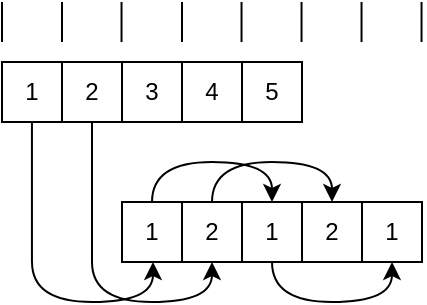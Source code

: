<mxfile version="22.1.16" type="device">
  <diagram name="Page-1" id="C7c-Z3E6zewC6qDkVF10">
    <mxGraphModel dx="478" dy="319" grid="1" gridSize="10" guides="1" tooltips="1" connect="1" arrows="1" fold="1" page="1" pageScale="1" pageWidth="500" pageHeight="170" math="0" shadow="0">
      <root>
        <mxCell id="0" />
        <mxCell id="1" parent="0" />
        <mxCell id="sYgT5iB3EFdrMdeRl_4N-12" style="rounded=0;orthogonalLoop=1;jettySize=auto;html=1;entryX=0.5;entryY=1;entryDx=0;entryDy=0;edgeStyle=orthogonalEdgeStyle;curved=1;" edge="1" parent="1">
          <mxGeometry relative="1" as="geometry">
            <mxPoint x="160" y="140" as="sourcePoint" />
            <mxPoint x="220.5" y="140" as="targetPoint" />
            <Array as="points">
              <mxPoint x="160" y="160" />
              <mxPoint x="221" y="160" />
            </Array>
          </mxGeometry>
        </mxCell>
        <mxCell id="sYgT5iB3EFdrMdeRl_4N-1" value="1" style="rounded=0;whiteSpace=wrap;html=1;" vertex="1" parent="1">
          <mxGeometry x="145" y="40" width="30" height="30" as="geometry" />
        </mxCell>
        <mxCell id="sYgT5iB3EFdrMdeRl_4N-11" style="edgeStyle=orthogonalEdgeStyle;rounded=0;orthogonalLoop=1;jettySize=auto;html=1;entryX=0.5;entryY=1;entryDx=0;entryDy=0;curved=1;" edge="1" parent="1" target="sYgT5iB3EFdrMdeRl_4N-7">
          <mxGeometry relative="1" as="geometry">
            <mxPoint x="190" y="140" as="sourcePoint" />
            <Array as="points">
              <mxPoint x="190" y="160" />
              <mxPoint x="250" y="160" />
            </Array>
          </mxGeometry>
        </mxCell>
        <mxCell id="sYgT5iB3EFdrMdeRl_4N-2" value="2" style="rounded=0;whiteSpace=wrap;html=1;" vertex="1" parent="1">
          <mxGeometry x="175" y="40" width="30" height="30" as="geometry" />
        </mxCell>
        <mxCell id="sYgT5iB3EFdrMdeRl_4N-3" value="3" style="rounded=0;whiteSpace=wrap;html=1;" vertex="1" parent="1">
          <mxGeometry x="205" y="40" width="30" height="30" as="geometry" />
        </mxCell>
        <mxCell id="sYgT5iB3EFdrMdeRl_4N-4" value="4" style="rounded=0;whiteSpace=wrap;html=1;" vertex="1" parent="1">
          <mxGeometry x="235" y="40" width="30" height="30" as="geometry" />
        </mxCell>
        <mxCell id="sYgT5iB3EFdrMdeRl_4N-5" value="5" style="rounded=0;whiteSpace=wrap;html=1;" vertex="1" parent="1">
          <mxGeometry x="265" y="40" width="30" height="30" as="geometry" />
        </mxCell>
        <mxCell id="sYgT5iB3EFdrMdeRl_4N-14" style="edgeStyle=orthogonalEdgeStyle;rounded=0;orthogonalLoop=1;jettySize=auto;html=1;exitX=0.5;exitY=0;exitDx=0;exitDy=0;entryX=0.5;entryY=0;entryDx=0;entryDy=0;curved=1;" edge="1" parent="1" source="sYgT5iB3EFdrMdeRl_4N-6" target="sYgT5iB3EFdrMdeRl_4N-8">
          <mxGeometry relative="1" as="geometry" />
        </mxCell>
        <mxCell id="sYgT5iB3EFdrMdeRl_4N-6" value="1" style="rounded=0;whiteSpace=wrap;html=1;" vertex="1" parent="1">
          <mxGeometry x="205" y="110" width="30" height="30" as="geometry" />
        </mxCell>
        <mxCell id="sYgT5iB3EFdrMdeRl_4N-15" style="edgeStyle=orthogonalEdgeStyle;rounded=0;orthogonalLoop=1;jettySize=auto;html=1;exitX=0.5;exitY=0;exitDx=0;exitDy=0;entryX=0.5;entryY=0;entryDx=0;entryDy=0;curved=1;" edge="1" parent="1" source="sYgT5iB3EFdrMdeRl_4N-7" target="sYgT5iB3EFdrMdeRl_4N-9">
          <mxGeometry relative="1" as="geometry" />
        </mxCell>
        <mxCell id="sYgT5iB3EFdrMdeRl_4N-7" value="2" style="rounded=0;whiteSpace=wrap;html=1;" vertex="1" parent="1">
          <mxGeometry x="235" y="110" width="30" height="30" as="geometry" />
        </mxCell>
        <mxCell id="sYgT5iB3EFdrMdeRl_4N-16" style="edgeStyle=orthogonalEdgeStyle;rounded=0;orthogonalLoop=1;jettySize=auto;html=1;exitX=0.5;exitY=1;exitDx=0;exitDy=0;entryX=0.5;entryY=1;entryDx=0;entryDy=0;curved=1;" edge="1" parent="1" source="sYgT5iB3EFdrMdeRl_4N-8" target="sYgT5iB3EFdrMdeRl_4N-10">
          <mxGeometry relative="1" as="geometry" />
        </mxCell>
        <mxCell id="sYgT5iB3EFdrMdeRl_4N-8" value="1" style="rounded=0;whiteSpace=wrap;html=1;" vertex="1" parent="1">
          <mxGeometry x="265" y="110" width="30" height="30" as="geometry" />
        </mxCell>
        <mxCell id="sYgT5iB3EFdrMdeRl_4N-9" value="2" style="rounded=0;whiteSpace=wrap;html=1;" vertex="1" parent="1">
          <mxGeometry x="295" y="110" width="30" height="30" as="geometry" />
        </mxCell>
        <mxCell id="sYgT5iB3EFdrMdeRl_4N-10" value="1" style="rounded=0;whiteSpace=wrap;html=1;" vertex="1" parent="1">
          <mxGeometry x="325" y="110" width="30" height="30" as="geometry" />
        </mxCell>
        <mxCell id="sYgT5iB3EFdrMdeRl_4N-17" value="" style="endArrow=none;html=1;rounded=0;" edge="1" parent="1">
          <mxGeometry width="50" height="50" relative="1" as="geometry">
            <mxPoint x="145" y="30" as="sourcePoint" />
            <mxPoint x="145" y="10" as="targetPoint" />
          </mxGeometry>
        </mxCell>
        <mxCell id="sYgT5iB3EFdrMdeRl_4N-18" value="" style="endArrow=none;html=1;rounded=0;" edge="1" parent="1">
          <mxGeometry width="50" height="50" relative="1" as="geometry">
            <mxPoint x="175" y="30" as="sourcePoint" />
            <mxPoint x="175" y="10" as="targetPoint" />
          </mxGeometry>
        </mxCell>
        <mxCell id="sYgT5iB3EFdrMdeRl_4N-19" value="" style="endArrow=none;html=1;rounded=0;" edge="1" parent="1">
          <mxGeometry width="50" height="50" relative="1" as="geometry">
            <mxPoint x="204.77" y="30" as="sourcePoint" />
            <mxPoint x="204.77" y="10" as="targetPoint" />
          </mxGeometry>
        </mxCell>
        <mxCell id="sYgT5iB3EFdrMdeRl_4N-21" value="" style="endArrow=none;html=1;rounded=0;" edge="1" parent="1">
          <mxGeometry width="50" height="50" relative="1" as="geometry">
            <mxPoint x="264.77" y="30" as="sourcePoint" />
            <mxPoint x="264.77" y="10" as="targetPoint" />
          </mxGeometry>
        </mxCell>
        <mxCell id="sYgT5iB3EFdrMdeRl_4N-22" value="" style="endArrow=none;html=1;rounded=0;" edge="1" parent="1">
          <mxGeometry width="50" height="50" relative="1" as="geometry">
            <mxPoint x="235" y="30" as="sourcePoint" />
            <mxPoint x="235" y="10" as="targetPoint" />
          </mxGeometry>
        </mxCell>
        <mxCell id="sYgT5iB3EFdrMdeRl_4N-25" value="" style="endArrow=none;html=1;rounded=0;" edge="1" parent="1">
          <mxGeometry width="50" height="50" relative="1" as="geometry">
            <mxPoint x="294.77" y="30" as="sourcePoint" />
            <mxPoint x="294.77" y="10" as="targetPoint" />
          </mxGeometry>
        </mxCell>
        <mxCell id="sYgT5iB3EFdrMdeRl_4N-26" value="" style="endArrow=none;html=1;rounded=0;" edge="1" parent="1">
          <mxGeometry width="50" height="50" relative="1" as="geometry">
            <mxPoint x="324.77" y="30" as="sourcePoint" />
            <mxPoint x="324.77" y="10" as="targetPoint" />
          </mxGeometry>
        </mxCell>
        <mxCell id="sYgT5iB3EFdrMdeRl_4N-27" value="" style="endArrow=none;html=1;rounded=0;" edge="1" parent="1">
          <mxGeometry width="50" height="50" relative="1" as="geometry">
            <mxPoint x="354.77" y="30" as="sourcePoint" />
            <mxPoint x="354.77" y="10" as="targetPoint" />
          </mxGeometry>
        </mxCell>
        <mxCell id="sYgT5iB3EFdrMdeRl_4N-28" value="" style="endArrow=none;html=1;rounded=0;exitX=0.5;exitY=1;exitDx=0;exitDy=0;" edge="1" parent="1" source="sYgT5iB3EFdrMdeRl_4N-2">
          <mxGeometry width="50" height="50" relative="1" as="geometry">
            <mxPoint x="230" y="120" as="sourcePoint" />
            <mxPoint x="190" y="140" as="targetPoint" />
          </mxGeometry>
        </mxCell>
        <mxCell id="sYgT5iB3EFdrMdeRl_4N-29" value="" style="endArrow=none;html=1;rounded=0;exitX=0.5;exitY=1;exitDx=0;exitDy=0;" edge="1" parent="1">
          <mxGeometry width="50" height="50" relative="1" as="geometry">
            <mxPoint x="159.97" y="70" as="sourcePoint" />
            <mxPoint x="159.97" y="140" as="targetPoint" />
          </mxGeometry>
        </mxCell>
      </root>
    </mxGraphModel>
  </diagram>
</mxfile>
